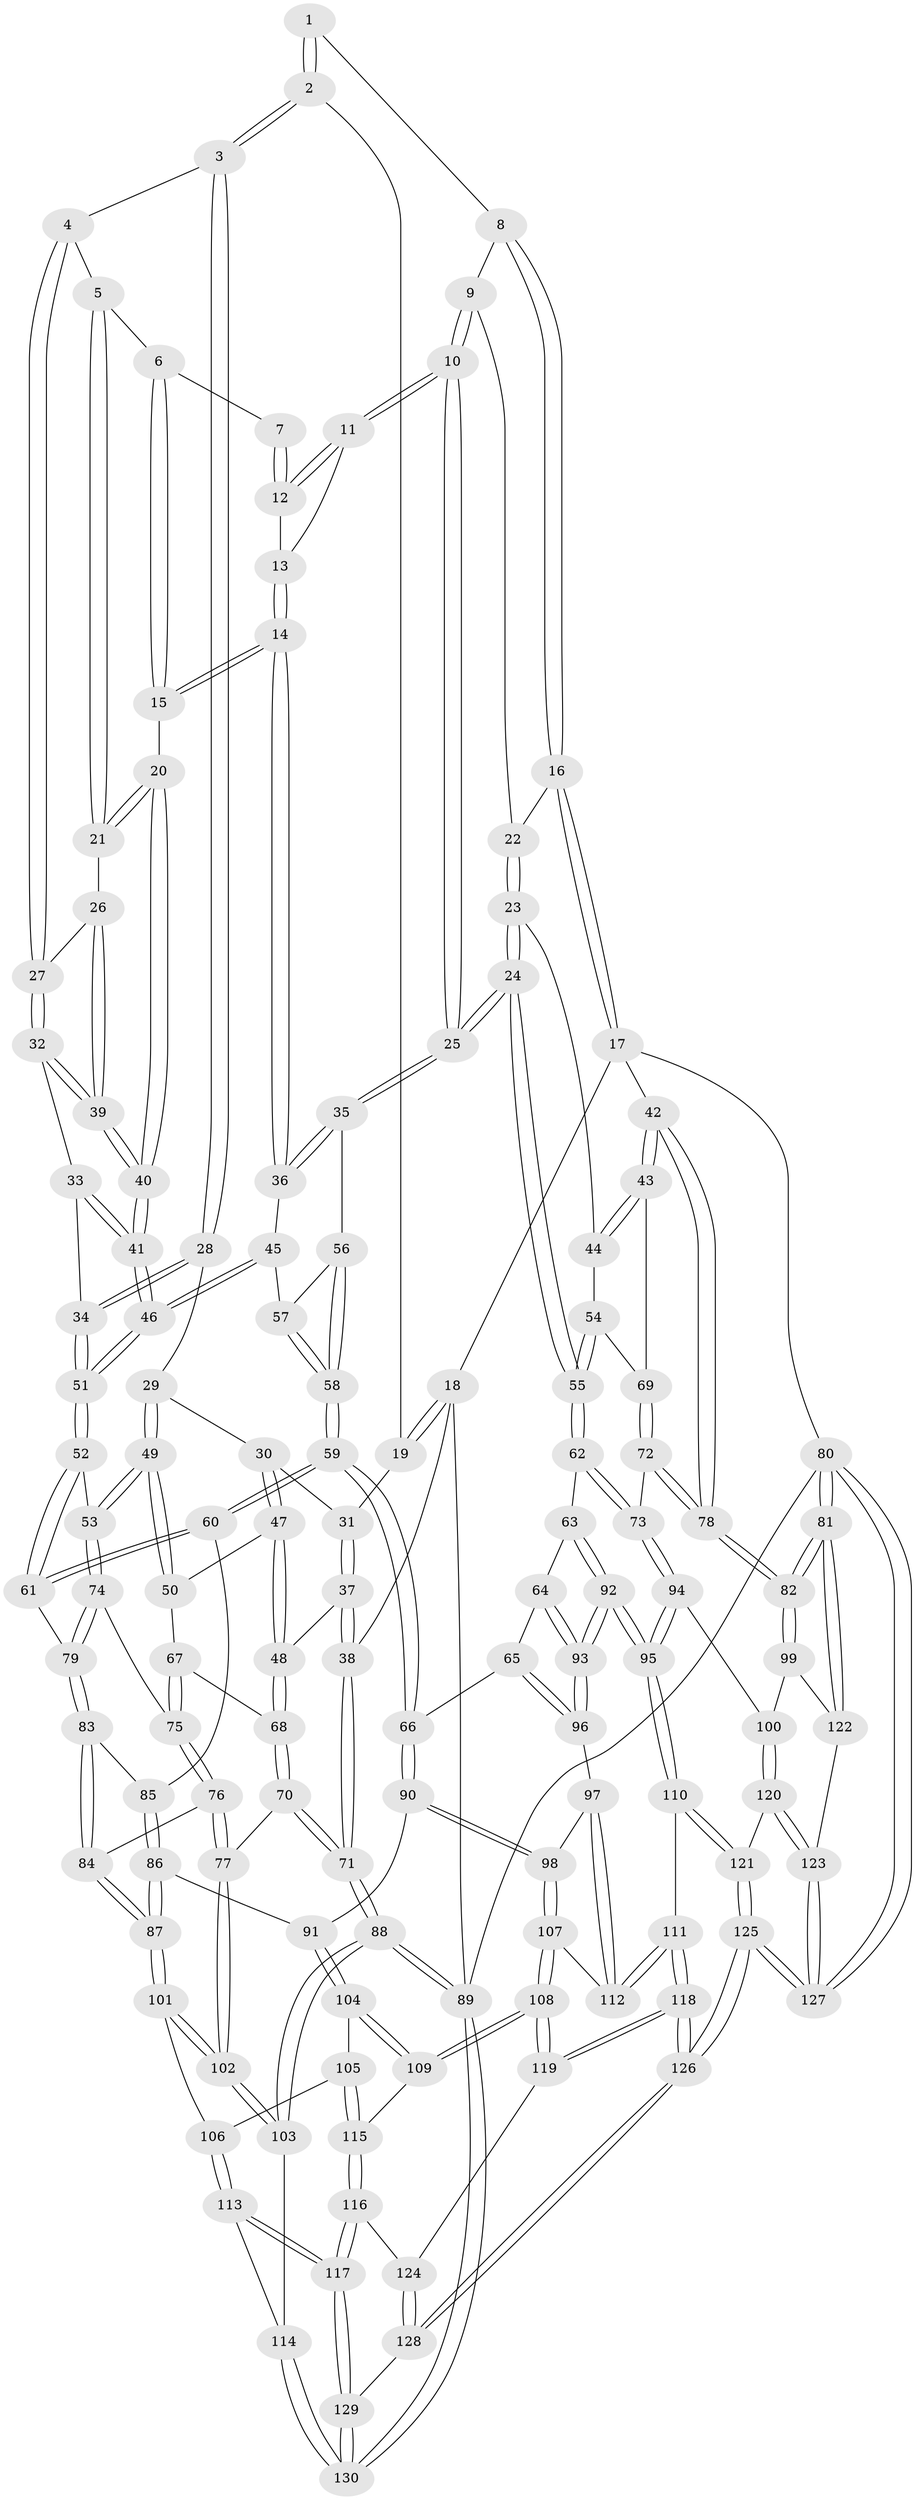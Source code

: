 // Generated by graph-tools (version 1.1) at 2025/51/03/09/25 03:51:04]
// undirected, 130 vertices, 322 edges
graph export_dot {
graph [start="1"]
  node [color=gray90,style=filled];
  1 [pos="+0.6469656553531017+0"];
  2 [pos="+0.19670263418881453+0"];
  3 [pos="+0.22369955560893326+0"];
  4 [pos="+0.2616028666980772+0"];
  5 [pos="+0.38583924496614685+0.011973979131210455"];
  6 [pos="+0.5091120900976422+0.043035546330428436"];
  7 [pos="+0.6182023871866495+0"];
  8 [pos="+0.8223662903965451+0"];
  9 [pos="+0.718304409250607+0.08233054371279903"];
  10 [pos="+0.6817690286830788+0.1279685637311054"];
  11 [pos="+0.6717477851262197+0.11394654387545583"];
  12 [pos="+0.6149711720622734+0"];
  13 [pos="+0.5761002405216487+0.08454720958353378"];
  14 [pos="+0.5279261514070529+0.15143355888725502"];
  15 [pos="+0.5102484748771884+0.13811682643049195"];
  16 [pos="+1+0"];
  17 [pos="+1+0"];
  18 [pos="+0+0"];
  19 [pos="+0+0"];
  20 [pos="+0.48401876439347785+0.13055714288458153"];
  21 [pos="+0.47573127750089556+0.12702618825632025"];
  22 [pos="+0.7701337158264816+0.09982738329135847"];
  23 [pos="+0.7887761409205414+0.2156884820126871"];
  24 [pos="+0.6964648918420243+0.26114233949592397"];
  25 [pos="+0.6800578684429053+0.24847981645558284"];
  26 [pos="+0.41947067616612305+0.143484729536613"];
  27 [pos="+0.33761603936531587+0.09301983279648755"];
  28 [pos="+0.19884658957141094+0.17190593101400292"];
  29 [pos="+0.19532231348258447+0.17573304077792332"];
  30 [pos="+0.14925415225478667+0.19094609596059506"];
  31 [pos="+0.07747085431579175+0.14995735373344404"];
  32 [pos="+0.34364523696116783+0.15696593825694347"];
  33 [pos="+0.34014238726768087+0.16347308126656562"];
  34 [pos="+0.2943218780143832+0.2226512464628302"];
  35 [pos="+0.6292045652772987+0.237505399516356"];
  36 [pos="+0.5481838472509623+0.19496048860820675"];
  37 [pos="+0+0.26195350397611317"];
  38 [pos="+0+0.22004290991053493"];
  39 [pos="+0.3952340604976022+0.1739280475568537"];
  40 [pos="+0.4040137866094325+0.21301856619567844"];
  41 [pos="+0.40383699077559493+0.24387512006304662"];
  42 [pos="+1+0"];
  43 [pos="+1+0.02145140507088072"];
  44 [pos="+0.8344891872179447+0.20393638347475285"];
  45 [pos="+0.4492557319239318+0.2646368922594088"];
  46 [pos="+0.40628676538194314+0.26868065640757144"];
  47 [pos="+0.04157919839124193+0.26913637796337697"];
  48 [pos="+0+0.26575942090451865"];
  49 [pos="+0.18808022321679138+0.3362021734365933"];
  50 [pos="+0.09737044639993747+0.309194453882994"];
  51 [pos="+0.34449581982316463+0.3094692190728"];
  52 [pos="+0.3328949748890907+0.34350703878732614"];
  53 [pos="+0.19223915240734518+0.3414124704769836"];
  54 [pos="+0.8789119582018441+0.3387846569281675"];
  55 [pos="+0.7134610423870107+0.38955847844441965"];
  56 [pos="+0.538678743442815+0.32534662518325735"];
  57 [pos="+0.45778805383773014+0.2781948300851837"];
  58 [pos="+0.5037907710890104+0.3891572725330634"];
  59 [pos="+0.49588288158152205+0.47351637000416175"];
  60 [pos="+0.4837899250467604+0.4679502822740758"];
  61 [pos="+0.3361630719509532+0.3524750465437609"];
  62 [pos="+0.7062561163686121+0.4658893935269838"];
  63 [pos="+0.705062707433514+0.46675460252968287"];
  64 [pos="+0.5619997141074536+0.49806630704895755"];
  65 [pos="+0.5344423445034606+0.5017038275628162"];
  66 [pos="+0.519985810245371+0.5003021215456481"];
  67 [pos="+0.08544565866655397+0.3876069927647587"];
  68 [pos="+0.05152346213942265+0.40519750685551587"];
  69 [pos="+0.9184350214204532+0.34864890207561877"];
  70 [pos="+0.01973770372359444+0.5254691409732961"];
  71 [pos="+0+0.5399950643078656"];
  72 [pos="+0.9241272056687703+0.48147537572628785"];
  73 [pos="+0.859566852016069+0.5225340455103917"];
  74 [pos="+0.1661669618557186+0.4170150969651779"];
  75 [pos="+0.1654004278120201+0.4184955165068112"];
  76 [pos="+0.14450047151172227+0.5472187837072475"];
  77 [pos="+0.12172476101690462+0.5534356082672119"];
  78 [pos="+1+0.4499622897526177"];
  79 [pos="+0.297841208755437+0.43649664634526697"];
  80 [pos="+1+1"];
  81 [pos="+1+1"];
  82 [pos="+1+0.7650600495603957"];
  83 [pos="+0.2899600221236958+0.4663505990549056"];
  84 [pos="+0.1996315641001173+0.5623181068995423"];
  85 [pos="+0.34821224768513176+0.5006031869046383"];
  86 [pos="+0.3284682955698855+0.5980400479593936"];
  87 [pos="+0.24141420431719415+0.6005557057382752"];
  88 [pos="+0+0.897217404423628"];
  89 [pos="+0+1"];
  90 [pos="+0.46861073995240454+0.5674571997784601"];
  91 [pos="+0.37992405100159593+0.611580898950694"];
  92 [pos="+0.6950596896050075+0.7400759781050834"];
  93 [pos="+0.6304647921671611+0.6814175839371936"];
  94 [pos="+0.8791912536574219+0.5928718273645782"];
  95 [pos="+0.699314830696014+0.7587903415216581"];
  96 [pos="+0.5679231254935132+0.648715294191534"];
  97 [pos="+0.5552103892271466+0.6731117523948906"];
  98 [pos="+0.48822883362981245+0.6778350951746265"];
  99 [pos="+0.984947138532756+0.7298209928589043"];
  100 [pos="+0.9757564610250581+0.7280524366291905"];
  101 [pos="+0.24367588929385203+0.6356879329466425"];
  102 [pos="+0.07701286824199756+0.7657158433818547"];
  103 [pos="+0.06264861395790261+0.8200395441911387"];
  104 [pos="+0.38092505636070595+0.6404068208826443"];
  105 [pos="+0.2876176120664316+0.7567611779890853"];
  106 [pos="+0.25814053517134605+0.7463681765330467"];
  107 [pos="+0.46988498913946963+0.7728205591199432"];
  108 [pos="+0.4457654560953773+0.7911436559130335"];
  109 [pos="+0.4313122499901668+0.7852814358425209"];
  110 [pos="+0.6988836597458036+0.766026746325939"];
  111 [pos="+0.6806647236949217+0.7736408029646841"];
  112 [pos="+0.5765485193888505+0.7568238851733556"];
  113 [pos="+0.13615002897677364+0.8245644127161726"];
  114 [pos="+0.08578581164059655+0.8272774777250337"];
  115 [pos="+0.3344144627635293+0.7862411763426556"];
  116 [pos="+0.31031561012983366+0.8657278321397408"];
  117 [pos="+0.27828820067966026+0.9333693792081402"];
  118 [pos="+0.5891536804909817+0.9113015583020144"];
  119 [pos="+0.4485524870713778+0.8049564435195085"];
  120 [pos="+0.8093674498140132+0.8295846713296398"];
  121 [pos="+0.7442417664663854+0.797739102096228"];
  122 [pos="+0.9346458774560763+0.9264154059701244"];
  123 [pos="+0.8244638216239093+0.8982380269161843"];
  124 [pos="+0.4284250210506914+0.894618991077419"];
  125 [pos="+0.5888552115597789+1"];
  126 [pos="+0.5785994327191861+1"];
  127 [pos="+0.7417255363498276+1"];
  128 [pos="+0.39509324932480494+1"];
  129 [pos="+0.3661526494512494+1"];
  130 [pos="+0.23676288559123465+1"];
  1 -- 2;
  1 -- 2;
  1 -- 8;
  2 -- 3;
  2 -- 3;
  2 -- 19;
  3 -- 4;
  3 -- 28;
  3 -- 28;
  4 -- 5;
  4 -- 27;
  4 -- 27;
  5 -- 6;
  5 -- 21;
  5 -- 21;
  6 -- 7;
  6 -- 15;
  6 -- 15;
  7 -- 12;
  7 -- 12;
  8 -- 9;
  8 -- 16;
  8 -- 16;
  9 -- 10;
  9 -- 10;
  9 -- 22;
  10 -- 11;
  10 -- 11;
  10 -- 25;
  10 -- 25;
  11 -- 12;
  11 -- 12;
  11 -- 13;
  12 -- 13;
  13 -- 14;
  13 -- 14;
  14 -- 15;
  14 -- 15;
  14 -- 36;
  14 -- 36;
  15 -- 20;
  16 -- 17;
  16 -- 17;
  16 -- 22;
  17 -- 18;
  17 -- 42;
  17 -- 80;
  18 -- 19;
  18 -- 19;
  18 -- 38;
  18 -- 89;
  19 -- 31;
  20 -- 21;
  20 -- 21;
  20 -- 40;
  20 -- 40;
  21 -- 26;
  22 -- 23;
  22 -- 23;
  23 -- 24;
  23 -- 24;
  23 -- 44;
  24 -- 25;
  24 -- 25;
  24 -- 55;
  24 -- 55;
  25 -- 35;
  25 -- 35;
  26 -- 27;
  26 -- 39;
  26 -- 39;
  27 -- 32;
  27 -- 32;
  28 -- 29;
  28 -- 34;
  28 -- 34;
  29 -- 30;
  29 -- 49;
  29 -- 49;
  30 -- 31;
  30 -- 47;
  30 -- 47;
  31 -- 37;
  31 -- 37;
  32 -- 33;
  32 -- 39;
  32 -- 39;
  33 -- 34;
  33 -- 41;
  33 -- 41;
  34 -- 51;
  34 -- 51;
  35 -- 36;
  35 -- 36;
  35 -- 56;
  36 -- 45;
  37 -- 38;
  37 -- 38;
  37 -- 48;
  38 -- 71;
  38 -- 71;
  39 -- 40;
  39 -- 40;
  40 -- 41;
  40 -- 41;
  41 -- 46;
  41 -- 46;
  42 -- 43;
  42 -- 43;
  42 -- 78;
  42 -- 78;
  43 -- 44;
  43 -- 44;
  43 -- 69;
  44 -- 54;
  45 -- 46;
  45 -- 46;
  45 -- 57;
  46 -- 51;
  46 -- 51;
  47 -- 48;
  47 -- 48;
  47 -- 50;
  48 -- 68;
  48 -- 68;
  49 -- 50;
  49 -- 50;
  49 -- 53;
  49 -- 53;
  50 -- 67;
  51 -- 52;
  51 -- 52;
  52 -- 53;
  52 -- 61;
  52 -- 61;
  53 -- 74;
  53 -- 74;
  54 -- 55;
  54 -- 55;
  54 -- 69;
  55 -- 62;
  55 -- 62;
  56 -- 57;
  56 -- 58;
  56 -- 58;
  57 -- 58;
  57 -- 58;
  58 -- 59;
  58 -- 59;
  59 -- 60;
  59 -- 60;
  59 -- 66;
  59 -- 66;
  60 -- 61;
  60 -- 61;
  60 -- 85;
  61 -- 79;
  62 -- 63;
  62 -- 73;
  62 -- 73;
  63 -- 64;
  63 -- 92;
  63 -- 92;
  64 -- 65;
  64 -- 93;
  64 -- 93;
  65 -- 66;
  65 -- 96;
  65 -- 96;
  66 -- 90;
  66 -- 90;
  67 -- 68;
  67 -- 75;
  67 -- 75;
  68 -- 70;
  68 -- 70;
  69 -- 72;
  69 -- 72;
  70 -- 71;
  70 -- 71;
  70 -- 77;
  71 -- 88;
  71 -- 88;
  72 -- 73;
  72 -- 78;
  72 -- 78;
  73 -- 94;
  73 -- 94;
  74 -- 75;
  74 -- 79;
  74 -- 79;
  75 -- 76;
  75 -- 76;
  76 -- 77;
  76 -- 77;
  76 -- 84;
  77 -- 102;
  77 -- 102;
  78 -- 82;
  78 -- 82;
  79 -- 83;
  79 -- 83;
  80 -- 81;
  80 -- 81;
  80 -- 127;
  80 -- 127;
  80 -- 89;
  81 -- 82;
  81 -- 82;
  81 -- 122;
  81 -- 122;
  82 -- 99;
  82 -- 99;
  83 -- 84;
  83 -- 84;
  83 -- 85;
  84 -- 87;
  84 -- 87;
  85 -- 86;
  85 -- 86;
  86 -- 87;
  86 -- 87;
  86 -- 91;
  87 -- 101;
  87 -- 101;
  88 -- 89;
  88 -- 89;
  88 -- 103;
  88 -- 103;
  89 -- 130;
  89 -- 130;
  90 -- 91;
  90 -- 98;
  90 -- 98;
  91 -- 104;
  91 -- 104;
  92 -- 93;
  92 -- 93;
  92 -- 95;
  92 -- 95;
  93 -- 96;
  93 -- 96;
  94 -- 95;
  94 -- 95;
  94 -- 100;
  95 -- 110;
  95 -- 110;
  96 -- 97;
  97 -- 98;
  97 -- 112;
  97 -- 112;
  98 -- 107;
  98 -- 107;
  99 -- 100;
  99 -- 122;
  100 -- 120;
  100 -- 120;
  101 -- 102;
  101 -- 102;
  101 -- 106;
  102 -- 103;
  102 -- 103;
  103 -- 114;
  104 -- 105;
  104 -- 109;
  104 -- 109;
  105 -- 106;
  105 -- 115;
  105 -- 115;
  106 -- 113;
  106 -- 113;
  107 -- 108;
  107 -- 108;
  107 -- 112;
  108 -- 109;
  108 -- 109;
  108 -- 119;
  108 -- 119;
  109 -- 115;
  110 -- 111;
  110 -- 121;
  110 -- 121;
  111 -- 112;
  111 -- 112;
  111 -- 118;
  111 -- 118;
  113 -- 114;
  113 -- 117;
  113 -- 117;
  114 -- 130;
  114 -- 130;
  115 -- 116;
  115 -- 116;
  116 -- 117;
  116 -- 117;
  116 -- 124;
  117 -- 129;
  117 -- 129;
  118 -- 119;
  118 -- 119;
  118 -- 126;
  118 -- 126;
  119 -- 124;
  120 -- 121;
  120 -- 123;
  120 -- 123;
  121 -- 125;
  121 -- 125;
  122 -- 123;
  123 -- 127;
  123 -- 127;
  124 -- 128;
  124 -- 128;
  125 -- 126;
  125 -- 126;
  125 -- 127;
  125 -- 127;
  126 -- 128;
  126 -- 128;
  128 -- 129;
  129 -- 130;
  129 -- 130;
}
